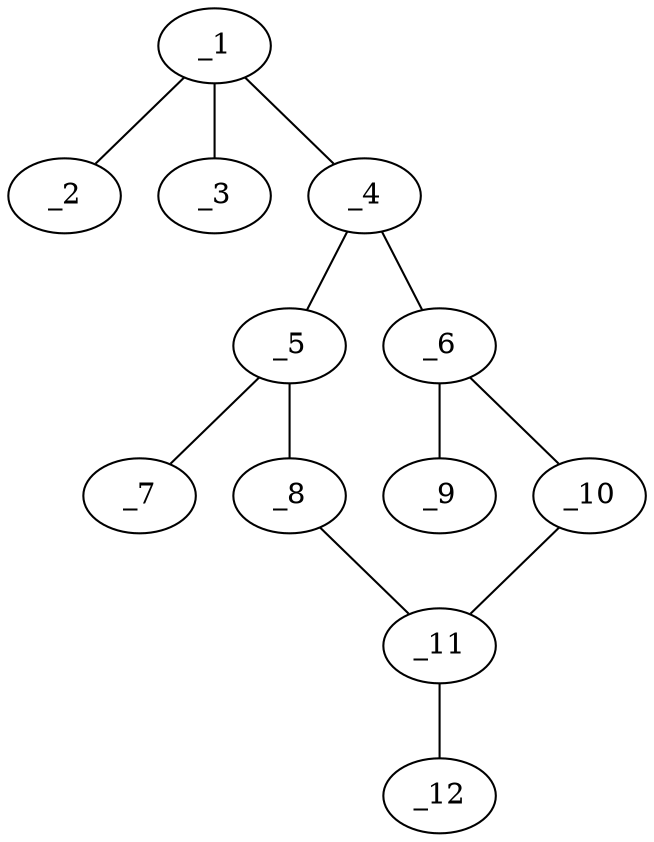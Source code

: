 graph molid34551 {
	_1	 [charge=0,
		chem=1,
		symbol="C  ",
		x="3.7321",
		y="1.75"];
	_2	 [charge=0,
		chem=2,
		symbol="O  ",
		x="4.5981",
		y="2.25"];
	_1 -- _2	 [valence=2];
	_3	 [charge=0,
		chem=2,
		symbol="O  ",
		x="2.866",
		y="2.25"];
	_1 -- _3	 [valence=1];
	_4	 [charge=0,
		chem=1,
		symbol="C  ",
		x="3.7321",
		y="0.75"];
	_1 -- _4	 [valence=1];
	_5	 [charge=0,
		chem=1,
		symbol="C  ",
		x="2.866",
		y="0.25"];
	_4 -- _5	 [valence=1];
	_6	 [charge=0,
		chem=1,
		symbol="C  ",
		x="4.5981",
		y="0.25"];
	_4 -- _6	 [valence=2];
	_7	 [charge=0,
		chem=1,
		symbol="C  ",
		x=2,
		y="0.75"];
	_5 -- _7	 [valence=1];
	_8	 [charge=0,
		chem=1,
		symbol="C  ",
		x="2.866",
		y="-0.75"];
	_5 -- _8	 [valence=2];
	_9	 [charge=0,
		chem=1,
		symbol="C  ",
		x="5.4641",
		y="0.75"];
	_6 -- _9	 [valence=1];
	_10	 [charge=0,
		chem=2,
		symbol="O  ",
		x="4.5981",
		y="-0.75"];
	_6 -- _10	 [valence=1];
	_11	 [charge=0,
		chem=1,
		symbol="C  ",
		x="3.732",
		y="-1.25"];
	_8 -- _11	 [valence=1];
	_10 -- _11	 [valence=1];
	_12	 [charge=0,
		chem=2,
		symbol="O  ",
		x="3.732",
		y="-2.25"];
	_11 -- _12	 [valence=2];
}
